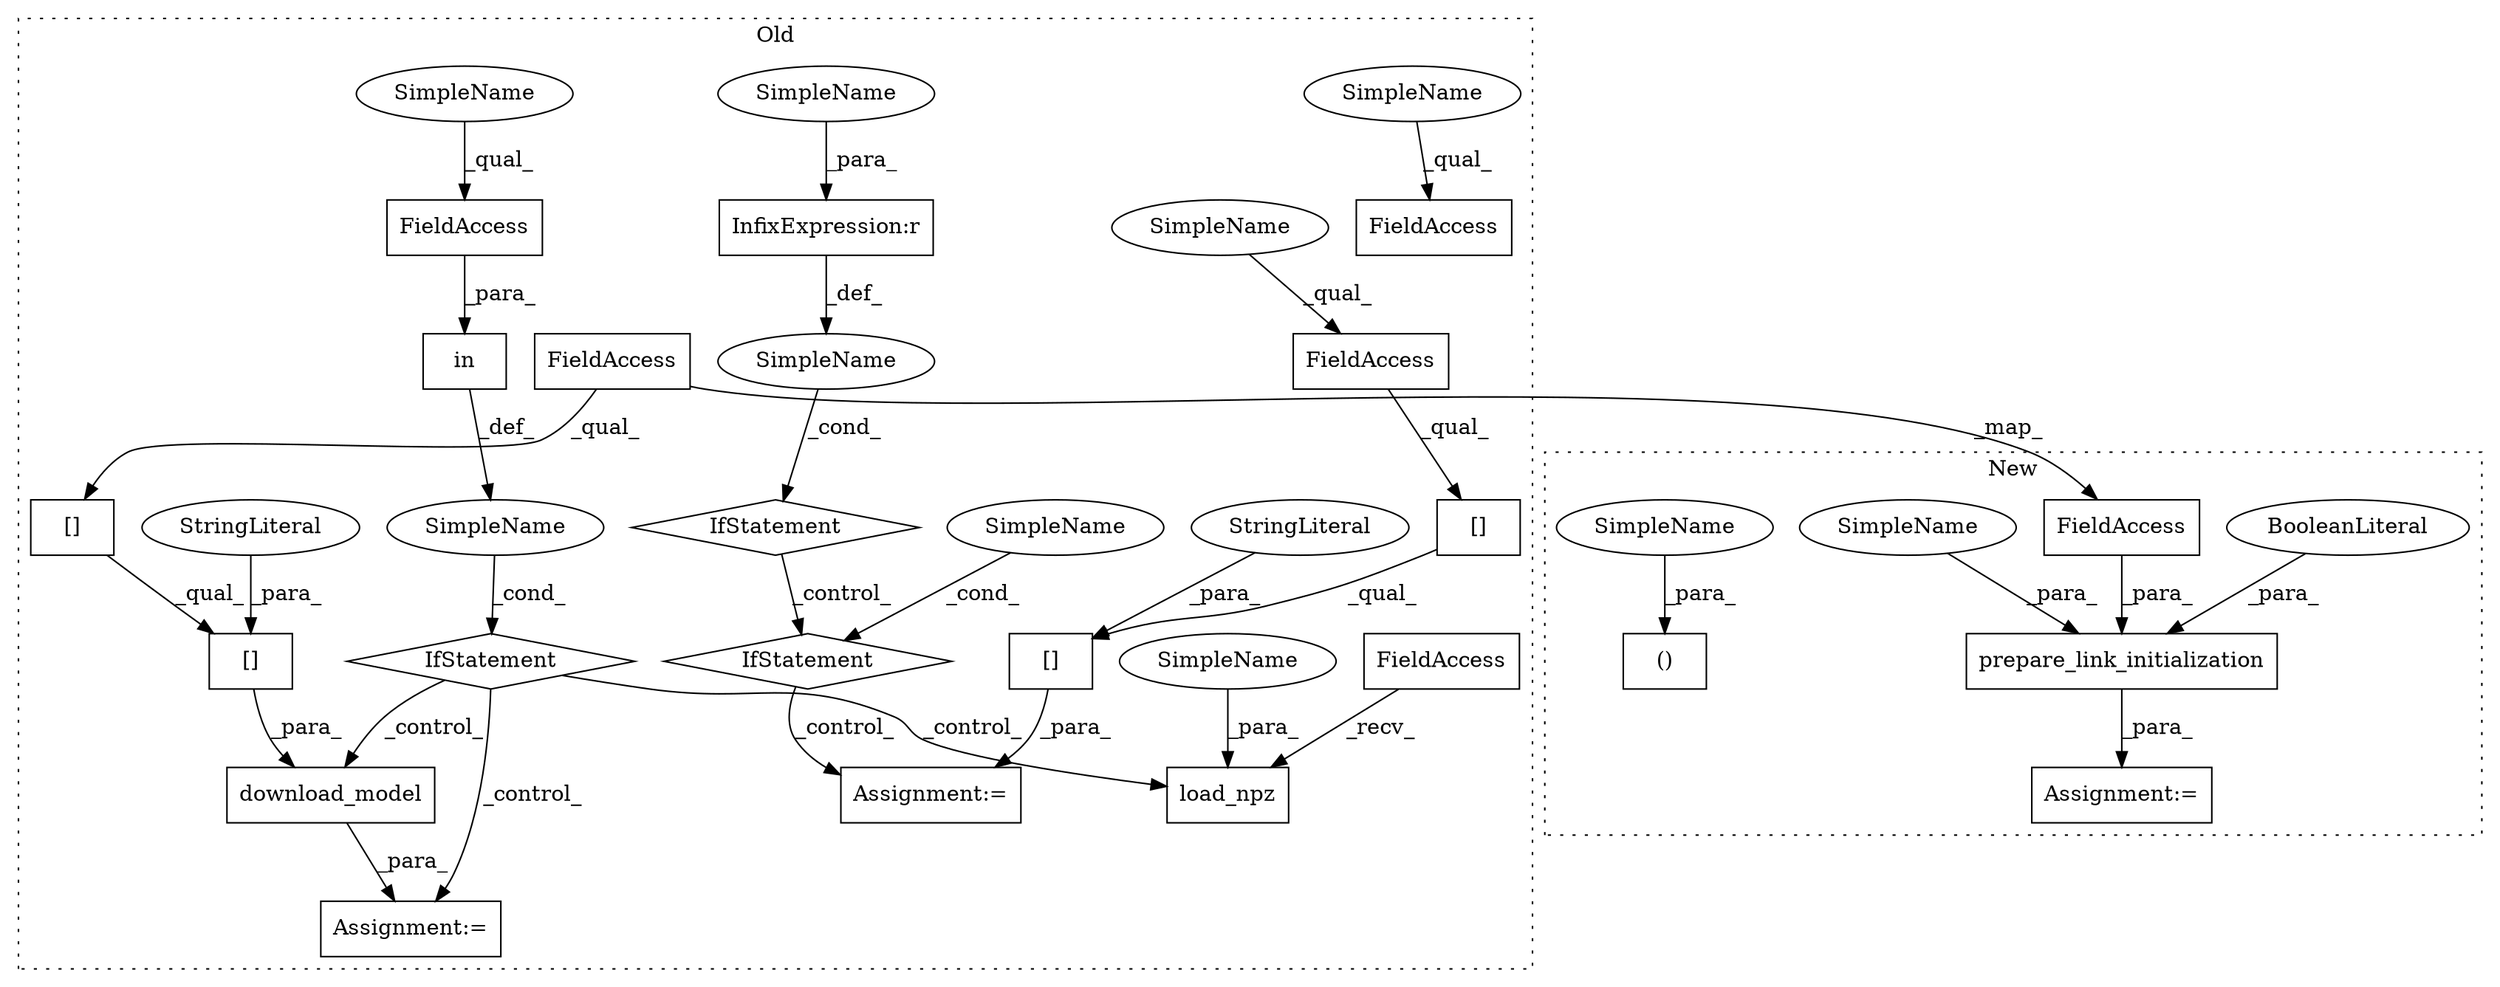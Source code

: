 digraph G {
subgraph cluster0 {
1 [label="load_npz" a="32" s="2555,2585" l="9,1" shape="box"];
3 [label="in" a="105" s="2240" l="32" shape="box"];
5 [label="SimpleName" a="42" s="" l="" shape="ellipse"];
6 [label="download_model" a="32" s="2287,2339" l="15,1" shape="box"];
7 [label="[]" a="2" s="2302,2338" l="31,1" shape="box"];
8 [label="StringLiteral" a="45" s="2333" l="5" shape="ellipse"];
9 [label="[]" a="2" s="2302,2331" l="13,1" shape="box"];
10 [label="FieldAccess" a="22" s="1429" l="12" shape="box"];
11 [label="FieldAccess" a="22" s="2535" l="19" shape="box"];
12 [label="IfStatement" a="25" s="2232,2272" l="8,2" shape="diamond"];
14 [label="Assignment:=" a="7" s="2286" l="1" shape="box"];
15 [label="[]" a="2" s="1429,1458" l="13,1" shape="box"];
16 [label="FieldAccess" a="22" s="1308" l="12" shape="box"];
17 [label="[]" a="2" s="1429,1472" l="31,1" shape="box"];
18 [label="StringLiteral" a="45" s="1460" l="12" shape="ellipse"];
19 [label="FieldAccess" a="22" s="2260" l="12" shape="box"];
20 [label="Assignment:=" a="7" s="1428" l="1" shape="box"];
21 [label="InfixExpression:r" a="27" s="1256" l="4" shape="box"];
22 [label="SimpleName" a="42" s="" l="" shape="ellipse"];
23 [label="IfStatement" a="25" s="1274,1320" l="10,2" shape="diamond"];
24 [label="SimpleName" a="42" s="" l="" shape="ellipse"];
25 [label="IfStatement" a="25" s="1242,1264" l="4,2" shape="diamond"];
28 [label="FieldAccess" a="22" s="2302" l="12" shape="box"];
29 [label="SimpleName" a="42" s="2581" l="4" shape="ellipse"];
30 [label="SimpleName" a="42" s="1308" l="4" shape="ellipse"];
31 [label="SimpleName" a="42" s="1429" l="4" shape="ellipse"];
32 [label="SimpleName" a="42" s="2260" l="4" shape="ellipse"];
33 [label="SimpleName" a="42" s="1246" l="10" shape="ellipse"];
label = "Old";
style="dotted";
}
subgraph cluster1 {
2 [label="prepare_link_initialization" a="32" s="1305,1378" l="28,1" shape="box"];
4 [label="BooleanLiteral" a="9" s="1374" l="4" shape="ellipse"];
13 [label="Assignment:=" a="7" s="1303" l="2" shape="box"];
26 [label="()" a="106" s="1276" l="27" shape="box"];
27 [label="FieldAccess" a="22" s="1361" l="12" shape="box"];
34 [label="SimpleName" a="42" s="1333" l="10" shape="ellipse"];
35 [label="SimpleName" a="42" s="1276" l="10" shape="ellipse"];
label = "New";
style="dotted";
}
2 -> 13 [label="_para_"];
3 -> 5 [label="_def_"];
4 -> 2 [label="_para_"];
5 -> 12 [label="_cond_"];
6 -> 14 [label="_para_"];
7 -> 6 [label="_para_"];
8 -> 7 [label="_para_"];
9 -> 7 [label="_qual_"];
10 -> 15 [label="_qual_"];
11 -> 1 [label="_recv_"];
12 -> 6 [label="_control_"];
12 -> 14 [label="_control_"];
12 -> 1 [label="_control_"];
15 -> 17 [label="_qual_"];
17 -> 20 [label="_para_"];
18 -> 17 [label="_para_"];
19 -> 3 [label="_para_"];
21 -> 24 [label="_def_"];
22 -> 23 [label="_cond_"];
23 -> 20 [label="_control_"];
24 -> 25 [label="_cond_"];
25 -> 23 [label="_control_"];
27 -> 2 [label="_para_"];
28 -> 9 [label="_qual_"];
28 -> 27 [label="_map_"];
29 -> 1 [label="_para_"];
30 -> 16 [label="_qual_"];
31 -> 10 [label="_qual_"];
32 -> 19 [label="_qual_"];
33 -> 21 [label="_para_"];
34 -> 2 [label="_para_"];
35 -> 26 [label="_para_"];
}
